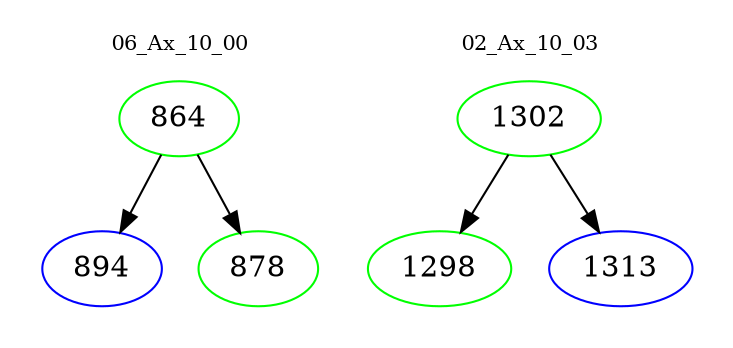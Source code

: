 digraph{
subgraph cluster_0 {
color = white
label = "06_Ax_10_00";
fontsize=10;
T0_864 [label="864", color="green"]
T0_864 -> T0_894 [color="black"]
T0_894 [label="894", color="blue"]
T0_864 -> T0_878 [color="black"]
T0_878 [label="878", color="green"]
}
subgraph cluster_1 {
color = white
label = "02_Ax_10_03";
fontsize=10;
T1_1302 [label="1302", color="green"]
T1_1302 -> T1_1298 [color="black"]
T1_1298 [label="1298", color="green"]
T1_1302 -> T1_1313 [color="black"]
T1_1313 [label="1313", color="blue"]
}
}
